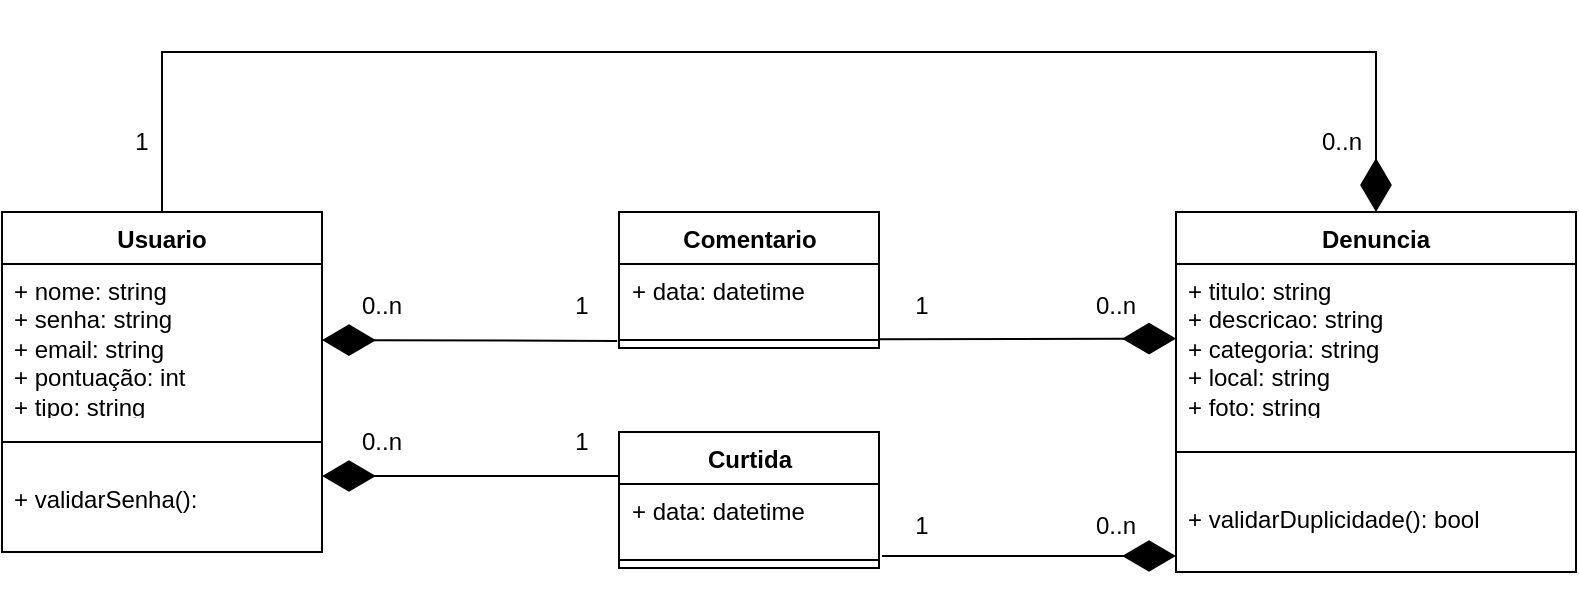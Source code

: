 <mxfile version="24.0.2" type="device">
  <diagram name="Página-1" id="5RVed3y4hSYuZmyaZZXw">
    <mxGraphModel dx="913" dy="454" grid="1" gridSize="10" guides="1" tooltips="1" connect="1" arrows="1" fold="1" page="1" pageScale="1" pageWidth="827" pageHeight="1169" math="0" shadow="0">
      <root>
        <mxCell id="0" />
        <mxCell id="1" parent="0" />
        <mxCell id="QjswOWy8ObnYDPO3Suas-1" value="Usuario" style="swimlane;fontStyle=1;align=center;verticalAlign=top;childLayout=stackLayout;horizontal=1;startSize=26;horizontalStack=0;resizeParent=1;resizeParentMax=0;resizeLast=0;collapsible=1;marginBottom=0;whiteSpace=wrap;html=1;" vertex="1" parent="1">
          <mxGeometry x="40" y="120" width="160" height="170" as="geometry">
            <mxRectangle x="40" y="120" width="80" height="30" as="alternateBounds" />
          </mxGeometry>
        </mxCell>
        <mxCell id="QjswOWy8ObnYDPO3Suas-2" value="+ nome: string&lt;div&gt;+ senha: string&lt;div&gt;+ email: string&lt;/div&gt;&lt;div&gt;+ pontuação: int&lt;/div&gt;&lt;div&gt;+ tipo: string&lt;/div&gt;&lt;div&gt;&lt;br&gt;&lt;div&gt;&lt;br&gt;&lt;/div&gt;&lt;/div&gt;&lt;/div&gt;" style="text;strokeColor=none;fillColor=none;align=left;verticalAlign=top;spacingLeft=4;spacingRight=4;overflow=hidden;rotatable=0;points=[[0,0.5],[1,0.5]];portConstraint=eastwest;whiteSpace=wrap;html=1;" vertex="1" parent="QjswOWy8ObnYDPO3Suas-1">
          <mxGeometry y="26" width="160" height="74" as="geometry" />
        </mxCell>
        <mxCell id="QjswOWy8ObnYDPO3Suas-3" value="" style="line;strokeWidth=1;fillColor=none;align=left;verticalAlign=middle;spacingTop=-1;spacingLeft=3;spacingRight=3;rotatable=0;labelPosition=right;points=[];portConstraint=eastwest;strokeColor=inherit;" vertex="1" parent="QjswOWy8ObnYDPO3Suas-1">
          <mxGeometry y="100" width="160" height="30" as="geometry" />
        </mxCell>
        <mxCell id="QjswOWy8ObnYDPO3Suas-4" value="&lt;div&gt;&lt;div&gt;+ validarSenha():&lt;/div&gt;&lt;/div&gt;" style="text;strokeColor=none;fillColor=none;align=left;verticalAlign=top;spacingLeft=4;spacingRight=4;overflow=hidden;rotatable=0;points=[[0,0.5],[1,0.5]];portConstraint=eastwest;whiteSpace=wrap;html=1;" vertex="1" parent="QjswOWy8ObnYDPO3Suas-1">
          <mxGeometry y="130" width="160" height="40" as="geometry" />
        </mxCell>
        <mxCell id="QjswOWy8ObnYDPO3Suas-5" value="Denuncia" style="swimlane;fontStyle=1;align=center;verticalAlign=top;childLayout=stackLayout;horizontal=1;startSize=26;horizontalStack=0;resizeParent=1;resizeParentMax=0;resizeLast=0;collapsible=1;marginBottom=0;whiteSpace=wrap;html=1;" vertex="1" parent="1">
          <mxGeometry x="627" y="120" width="200" height="180" as="geometry" />
        </mxCell>
        <mxCell id="QjswOWy8ObnYDPO3Suas-6" value="+ titulo: string&lt;div&gt;+ descricao: string&lt;/div&gt;&lt;div&gt;+ categoria: string&lt;/div&gt;&lt;div&gt;+ local: string&lt;/div&gt;&lt;div&gt;+ foto: string&lt;/div&gt;&lt;div&gt;&lt;br&gt;&lt;div&gt;&lt;br&gt;&lt;div&gt;&lt;br&gt;&lt;/div&gt;&lt;/div&gt;&lt;/div&gt;" style="text;strokeColor=none;fillColor=none;align=left;verticalAlign=top;spacingLeft=4;spacingRight=4;overflow=hidden;rotatable=0;points=[[0,0.5],[1,0.5]];portConstraint=eastwest;whiteSpace=wrap;html=1;" vertex="1" parent="QjswOWy8ObnYDPO3Suas-5">
          <mxGeometry y="26" width="200" height="74" as="geometry" />
        </mxCell>
        <mxCell id="QjswOWy8ObnYDPO3Suas-7" value="" style="line;strokeWidth=1;fillColor=none;align=left;verticalAlign=middle;spacingTop=-1;spacingLeft=3;spacingRight=3;rotatable=0;labelPosition=right;points=[];portConstraint=eastwest;strokeColor=inherit;" vertex="1" parent="QjswOWy8ObnYDPO3Suas-5">
          <mxGeometry y="100" width="200" height="40" as="geometry" />
        </mxCell>
        <mxCell id="QjswOWy8ObnYDPO3Suas-8" value="+ validarDuplicidade(): bool" style="text;strokeColor=none;fillColor=none;align=left;verticalAlign=top;spacingLeft=4;spacingRight=4;overflow=hidden;rotatable=0;points=[[0,0.5],[1,0.5]];portConstraint=eastwest;whiteSpace=wrap;html=1;" vertex="1" parent="QjswOWy8ObnYDPO3Suas-5">
          <mxGeometry y="140" width="200" height="40" as="geometry" />
        </mxCell>
        <mxCell id="QjswOWy8ObnYDPO3Suas-10" value="Comentario" style="swimlane;fontStyle=1;align=center;verticalAlign=top;childLayout=stackLayout;horizontal=1;startSize=26;horizontalStack=0;resizeParent=1;resizeParentMax=0;resizeLast=0;collapsible=1;marginBottom=0;whiteSpace=wrap;html=1;" vertex="1" parent="1">
          <mxGeometry x="348.5" y="120" width="130" height="68" as="geometry" />
        </mxCell>
        <mxCell id="QjswOWy8ObnYDPO3Suas-11" value="+ data: datetime" style="text;strokeColor=none;fillColor=none;align=left;verticalAlign=top;spacingLeft=4;spacingRight=4;overflow=hidden;rotatable=0;points=[[0,0.5],[1,0.5]];portConstraint=eastwest;whiteSpace=wrap;html=1;" vertex="1" parent="QjswOWy8ObnYDPO3Suas-10">
          <mxGeometry y="26" width="130" height="34" as="geometry" />
        </mxCell>
        <mxCell id="QjswOWy8ObnYDPO3Suas-12" value="" style="line;strokeWidth=1;fillColor=none;align=left;verticalAlign=middle;spacingTop=-1;spacingLeft=3;spacingRight=3;rotatable=0;labelPosition=right;points=[];portConstraint=eastwest;strokeColor=inherit;" vertex="1" parent="QjswOWy8ObnYDPO3Suas-10">
          <mxGeometry y="60" width="130" height="8" as="geometry" />
        </mxCell>
        <mxCell id="QjswOWy8ObnYDPO3Suas-17" value="" style="endArrow=diamondThin;endFill=1;endSize=24;html=1;rounded=0;exitX=1.003;exitY=1.108;exitDx=0;exitDy=0;exitPerimeter=0;" edge="1" parent="1" source="QjswOWy8ObnYDPO3Suas-11" target="QjswOWy8ObnYDPO3Suas-6">
          <mxGeometry width="160" relative="1" as="geometry">
            <mxPoint x="420" y="160" as="sourcePoint" />
            <mxPoint x="580" y="160" as="targetPoint" />
          </mxGeometry>
        </mxCell>
        <mxCell id="QjswOWy8ObnYDPO3Suas-18" value="1" style="text;html=1;align=center;verticalAlign=middle;whiteSpace=wrap;rounded=0;" vertex="1" parent="1">
          <mxGeometry x="470" y="152" width="60" height="30" as="geometry" />
        </mxCell>
        <mxCell id="QjswOWy8ObnYDPO3Suas-21" value="0..n" style="text;html=1;align=center;verticalAlign=middle;whiteSpace=wrap;rounded=0;" vertex="1" parent="1">
          <mxGeometry x="567" y="152" width="60" height="30" as="geometry" />
        </mxCell>
        <mxCell id="QjswOWy8ObnYDPO3Suas-22" value="Curtida" style="swimlane;fontStyle=1;align=center;verticalAlign=top;childLayout=stackLayout;horizontal=1;startSize=26;horizontalStack=0;resizeParent=1;resizeParentMax=0;resizeLast=0;collapsible=1;marginBottom=0;whiteSpace=wrap;html=1;" vertex="1" parent="1">
          <mxGeometry x="348.5" y="230" width="130" height="68" as="geometry" />
        </mxCell>
        <mxCell id="QjswOWy8ObnYDPO3Suas-23" value="+ data: datetime" style="text;strokeColor=none;fillColor=none;align=left;verticalAlign=top;spacingLeft=4;spacingRight=4;overflow=hidden;rotatable=0;points=[[0,0.5],[1,0.5]];portConstraint=eastwest;whiteSpace=wrap;html=1;" vertex="1" parent="QjswOWy8ObnYDPO3Suas-22">
          <mxGeometry y="26" width="130" height="34" as="geometry" />
        </mxCell>
        <mxCell id="QjswOWy8ObnYDPO3Suas-24" value="" style="line;strokeWidth=1;fillColor=none;align=left;verticalAlign=middle;spacingTop=-1;spacingLeft=3;spacingRight=3;rotatable=0;labelPosition=right;points=[];portConstraint=eastwest;strokeColor=inherit;" vertex="1" parent="QjswOWy8ObnYDPO3Suas-22">
          <mxGeometry y="60" width="130" height="8" as="geometry" />
        </mxCell>
        <mxCell id="QjswOWy8ObnYDPO3Suas-26" value="1" style="text;html=1;align=center;verticalAlign=middle;whiteSpace=wrap;rounded=0;" vertex="1" parent="1">
          <mxGeometry x="470" y="262" width="60" height="30" as="geometry" />
        </mxCell>
        <mxCell id="QjswOWy8ObnYDPO3Suas-27" value="" style="endArrow=diamondThin;endFill=1;endSize=24;html=1;rounded=0;" edge="1" parent="1">
          <mxGeometry width="160" relative="1" as="geometry">
            <mxPoint x="480" y="292" as="sourcePoint" />
            <mxPoint x="627" y="292" as="targetPoint" />
          </mxGeometry>
        </mxCell>
        <mxCell id="QjswOWy8ObnYDPO3Suas-28" value="" style="endArrow=diamondThin;endFill=1;endSize=24;html=1;rounded=0;exitX=-0.007;exitY=1.132;exitDx=0;exitDy=0;exitPerimeter=0;" edge="1" parent="1" source="QjswOWy8ObnYDPO3Suas-11">
          <mxGeometry width="160" relative="1" as="geometry">
            <mxPoint x="120" y="390" as="sourcePoint" />
            <mxPoint x="200" y="184" as="targetPoint" />
          </mxGeometry>
        </mxCell>
        <mxCell id="QjswOWy8ObnYDPO3Suas-29" value="0..n" style="text;html=1;align=center;verticalAlign=middle;whiteSpace=wrap;rounded=0;" vertex="1" parent="1">
          <mxGeometry x="200" y="152" width="60" height="30" as="geometry" />
        </mxCell>
        <mxCell id="QjswOWy8ObnYDPO3Suas-30" value="1" style="text;html=1;align=center;verticalAlign=middle;whiteSpace=wrap;rounded=0;" vertex="1" parent="1">
          <mxGeometry x="300" y="152" width="60" height="30" as="geometry" />
        </mxCell>
        <mxCell id="QjswOWy8ObnYDPO3Suas-31" value="0..n" style="text;html=1;align=center;verticalAlign=middle;whiteSpace=wrap;rounded=0;" vertex="1" parent="1">
          <mxGeometry x="567" y="262" width="60" height="30" as="geometry" />
        </mxCell>
        <mxCell id="QjswOWy8ObnYDPO3Suas-32" value="" style="endArrow=diamondThin;endFill=1;endSize=24;html=1;rounded=0;exitX=-0.007;exitY=1.132;exitDx=0;exitDy=0;exitPerimeter=0;" edge="1" parent="1">
          <mxGeometry width="160" relative="1" as="geometry">
            <mxPoint x="348" y="252" as="sourcePoint" />
            <mxPoint x="200" y="252" as="targetPoint" />
          </mxGeometry>
        </mxCell>
        <mxCell id="QjswOWy8ObnYDPO3Suas-33" value="0..n" style="text;html=1;align=center;verticalAlign=middle;whiteSpace=wrap;rounded=0;" vertex="1" parent="1">
          <mxGeometry x="200" y="220" width="60" height="30" as="geometry" />
        </mxCell>
        <mxCell id="QjswOWy8ObnYDPO3Suas-34" value="1" style="text;html=1;align=center;verticalAlign=middle;whiteSpace=wrap;rounded=0;" vertex="1" parent="1">
          <mxGeometry x="300" y="220" width="60" height="30" as="geometry" />
        </mxCell>
        <mxCell id="QjswOWy8ObnYDPO3Suas-35" value="" style="endArrow=diamondThin;endFill=1;endSize=24;html=1;rounded=0;exitX=0.5;exitY=0;exitDx=0;exitDy=0;entryX=0.5;entryY=0;entryDx=0;entryDy=0;" edge="1" parent="1" source="QjswOWy8ObnYDPO3Suas-1" target="QjswOWy8ObnYDPO3Suas-5">
          <mxGeometry width="160" relative="1" as="geometry">
            <mxPoint x="320" y="40" as="sourcePoint" />
            <mxPoint x="480" y="40" as="targetPoint" />
            <Array as="points">
              <mxPoint x="120" y="40" />
              <mxPoint x="727" y="40" />
            </Array>
          </mxGeometry>
        </mxCell>
        <mxCell id="QjswOWy8ObnYDPO3Suas-36" value="0..n" style="text;html=1;align=center;verticalAlign=middle;whiteSpace=wrap;rounded=0;" vertex="1" parent="1">
          <mxGeometry x="680" y="70" width="60" height="30" as="geometry" />
        </mxCell>
        <mxCell id="QjswOWy8ObnYDPO3Suas-37" value="1" style="text;html=1;align=center;verticalAlign=middle;whiteSpace=wrap;rounded=0;" vertex="1" parent="1">
          <mxGeometry x="80" y="70" width="60" height="30" as="geometry" />
        </mxCell>
      </root>
    </mxGraphModel>
  </diagram>
</mxfile>
